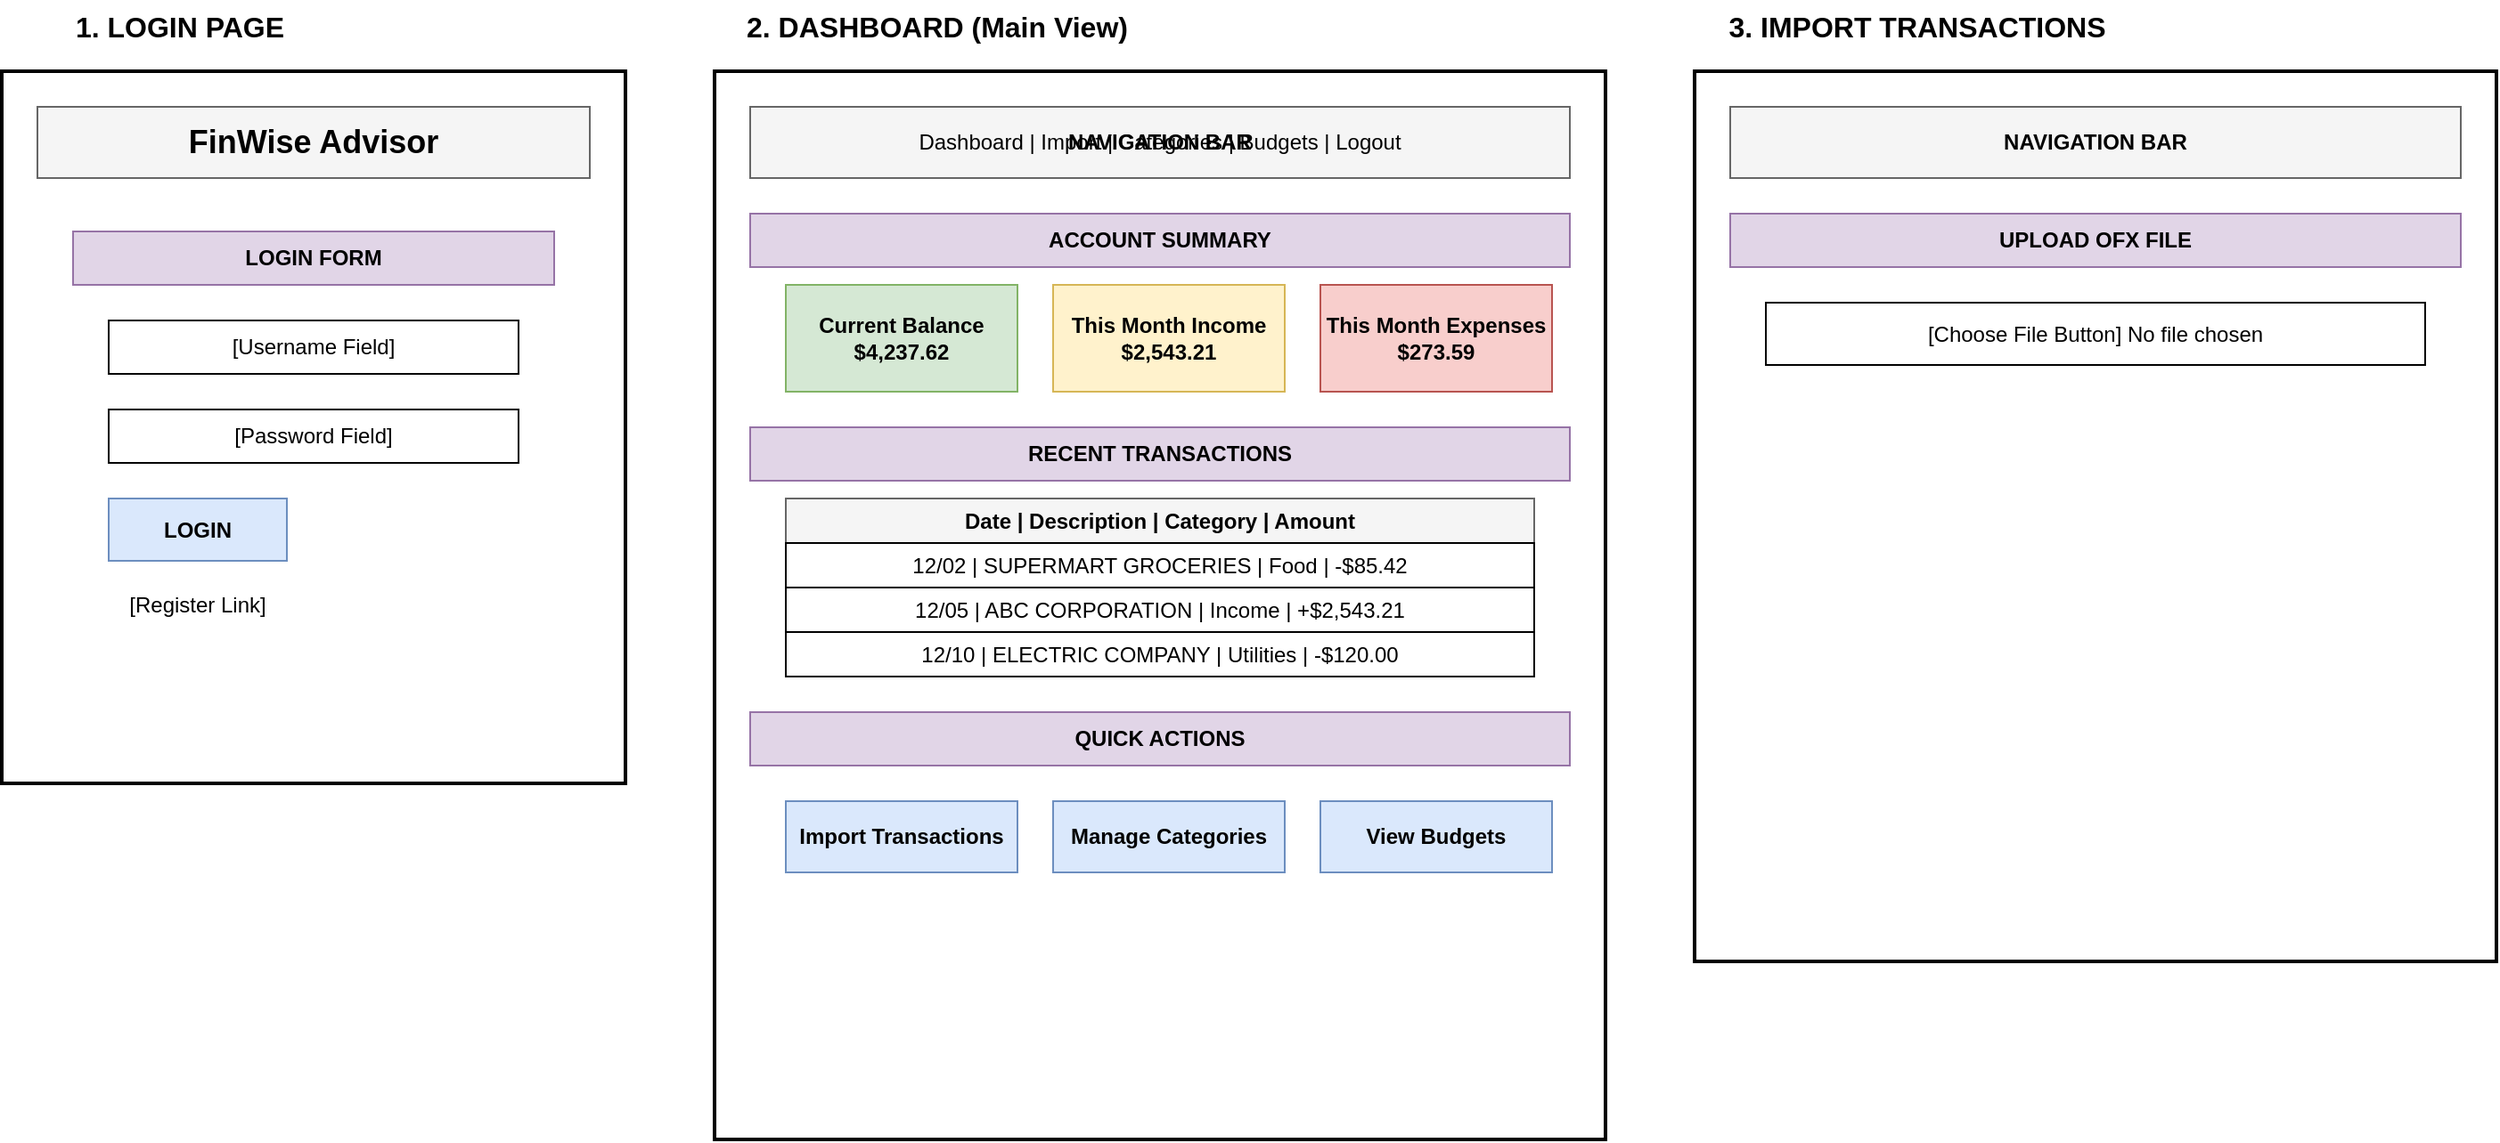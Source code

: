 <mxfile version="22.0.0">
  <diagram name="Wireframes - FinWise Advisor" id="wireframes">
    <mxGraphModel dx="1800" dy="1200" grid="1" gridSize="10" guides="1" tooltips="1" connect="1" arrows="1" fold="1" page="1" pageScale="1" pageWidth="1600" pageHeight="2400" math="0" shadow="0">
      <root>
        <mxCell id="0" />
        <mxCell id="1" parent="0" />
        
        <!-- WIREFRAME 1: LOGIN PAGE -->
        <mxCell id="login-frame" value="1. LOGIN PAGE" style="text;html=1;strokeColor=none;fillColor=none;align=center;verticalAlign=middle;whiteSpace=wrap;rounded=0;fontStyle=1;fontSize=16;" vertex="1" parent="1">
          <mxGeometry x="50" y="20" width="200" height="30" as="geometry" />
        </mxCell>
        
        <mxCell id="login-container" value="" style="rounded=0;whiteSpace=wrap;html=1;fillColor=none;strokeColor=#000000;strokeWidth=2;" vertex="1" parent="1">
          <mxGeometry x="50" y="60" width="350" height="400" as="geometry" />
        </mxCell>
        
        <mxCell id="login-header" value="FinWise Advisor" style="rounded=0;whiteSpace=wrap;html=1;fillColor=#f5f5f5;strokeColor=#666666;fontStyle=1;fontSize=18;" vertex="1" parent="1">
          <mxGeometry x="70" y="80" width="310" height="40" as="geometry" />
        </mxCell>
        
        <mxCell id="login-form" value="LOGIN FORM" style="rounded=0;whiteSpace=wrap;html=1;fillColor=#e1d5e7;strokeColor=#9673a6;fontStyle=1;" vertex="1" parent="1">
          <mxGeometry x="90" y="150" width="270" height="30" as="geometry" />
        </mxCell>
        
        <mxCell id="username-field" value="[Username Field]" style="rounded=0;whiteSpace=wrap;html=1;fillColor=#ffffff;strokeColor=#000000;" vertex="1" parent="1">
          <mxGeometry x="110" y="200" width="230" height="30" as="geometry" />
        </mxCell>
        
        <mxCell id="password-field" value="[Password Field]" style="rounded=0;whiteSpace=wrap;html=1;fillColor=#ffffff;strokeColor=#000000;" vertex="1" parent="1">
          <mxGeometry x="110" y="250" width="230" height="30" as="geometry" />
        </mxCell>
        
        <mxCell id="login-button" value="LOGIN" style="rounded=0;whiteSpace=wrap;html=1;fillColor=#dae8fc;strokeColor=#6c8ebf;fontStyle=1;" vertex="1" parent="1">
          <mxGeometry x="110" y="300" width="100" height="35" as="geometry" />
        </mxCell>
        
        <mxCell id="register-link" value="[Register Link]" style="text;html=1;strokeColor=none;fillColor=none;align=center;verticalAlign=middle;whiteSpace=wrap;rounded=0;textDecoration=underline;" vertex="1" parent="1">
          <mxGeometry x="110" y="350" width="100" height="20" as="geometry" />
        </mxCell>
        
        <!-- WIREFRAME 2: DASHBOARD -->
        <mxCell id="dashboard-frame" value="2. DASHBOARD (Main View)" style="text;html=1;strokeColor=none;fillColor=none;align=center;verticalAlign=middle;whiteSpace=wrap;rounded=0;fontStyle=1;fontSize=16;" vertex="1" parent="1">
          <mxGeometry x="450" y="20" width="250" height="30" as="geometry" />
        </mxCell>
        
        <mxCell id="dashboard-container" value="" style="rounded=0;whiteSpace=wrap;html=1;fillColor=none;strokeColor=#000000;strokeWidth=2;" vertex="1" parent="1">
          <mxGeometry x="450" y="60" width="500" height="600" as="geometry" />
        </mxCell>
        
        <!-- Navigation Header -->
        <mxCell id="nav-header" value="NAVIGATION BAR" style="rounded=0;whiteSpace=wrap;html=1;fillColor=#f5f5f5;strokeColor=#666666;fontStyle=1;" vertex="1" parent="1">
          <mxGeometry x="470" y="80" width="460" height="40" as="geometry" />
        </mxCell>
        
        <mxCell id="nav-links" value="Dashboard | Import | Categories | Budgets | Logout" style="text;html=1;strokeColor=none;fillColor=none;align=center;verticalAlign=middle;whiteSpace=wrap;rounded=0;" vertex="1" parent="1">
          <mxGeometry x="490" y="85" width="420" height="30" as="geometry" />
        </mxCell>
        
        <!-- Summary Cards -->
        <mxCell id="summary-title" value="ACCOUNT SUMMARY" style="rounded=0;whiteSpace=wrap;html=1;fillColor=#e1d5e7;strokeColor=#9673a6;fontStyle=1;" vertex="1" parent="1">
          <mxGeometry x="470" y="140" width="460" height="30" as="geometry" />
        </mxCell>
        
        <mxCell id="balance-card" value="Current Balance&#xa;$4,237.62" style="rounded=0;whiteSpace=wrap;html=1;fillColor=#d5e8d4;strokeColor=#82b366;fontStyle=1;" vertex="1" parent="1">
          <mxGeometry x="490" y="180" width="130" height="60" as="geometry" />
        </mxCell>
        
        <mxCell id="income-card" value="This Month Income&#xa;$2,543.21" style="rounded=0;whiteSpace=wrap;html=1;fillColor=#fff2cc;strokeColor=#d6b656;fontStyle=1;" vertex="1" parent="1">
          <mxGeometry x="640" y="180" width="130" height="60" as="geometry" />
        </mxCell>
        
        <mxCell id="expenses-card" value="This Month Expenses&#xa;$273.59" style="rounded=0;whiteSpace=wrap;html=1;fillColor=#f8cecc;strokeColor=#b85450;fontStyle=1;" vertex="1" parent="1">
          <mxGeometry x="790" y="180" width="130" height="60" as="geometry" />
        </mxCell>
        
        <!-- Recent Transactions -->
        <mxCell id="transactions-title" value="RECENT TRANSACTIONS" style="rounded=0;whiteSpace=wrap;html=1;fillColor=#e1d5e7;strokeColor=#9673a6;fontStyle=1;" vertex="1" parent="1">
          <mxGeometry x="470" y="260" width="460" height="30" as="geometry" />
        </mxCell>
        
        <mxCell id="transaction-header" value="Date | Description | Category | Amount" style="rounded=0;whiteSpace=wrap;html=1;fillColor=#f5f5f5;strokeColor=#666666;fontStyle=1;" vertex="1" parent="1">
          <mxGeometry x="490" y="300" width="420" height="25" as="geometry" />
        </mxCell>
        
        <mxCell id="transaction-1" value="12/02 | SUPERMART GROCERIES | Food | -$85.42" style="rounded=0;whiteSpace=wrap;html=1;fillColor=#ffffff;strokeColor=#000000;" vertex="1" parent="1">
          <mxGeometry x="490" y="325" width="420" height="25" as="geometry" />
        </mxCell>
        
        <mxCell id="transaction-2" value="12/05 | ABC CORPORATION | Income | +$2,543.21" style="rounded=0;whiteSpace=wrap;html=1;fillColor=#ffffff;strokeColor=#000000;" vertex="1" parent="1">
          <mxGeometry x="490" y="350" width="420" height="25" as="geometry" />
        </mxCell>
        
        <mxCell id="transaction-3" value="12/10 | ELECTRIC COMPANY | Utilities | -$120.00" style="rounded=0;whiteSpace=wrap;html=1;fillColor=#ffffff;strokeColor=#000000;" vertex="1" parent="1">
          <mxGeometry x="490" y="375" width="420" height="25" as="geometry" />
        </mxCell>
        
        <!-- Quick Actions -->
        <mxCell id="actions-title" value="QUICK ACTIONS" style="rounded=0;whiteSpace=wrap;html=1;fillColor=#e1d5e7;strokeColor=#9673a6;fontStyle=1;" vertex="1" parent="1">
          <mxGeometry x="470" y="420" width="460" height="30" as="geometry" />
        </mxCell>
        
        <mxCell id="import-btn" value="Import Transactions" style="rounded=0;whiteSpace=wrap;html=1;fillColor=#dae8fc;strokeColor=#6c8ebf;fontStyle=1;" vertex="1" parent="1">
          <mxGeometry x="490" y="470" width="130" height="40" as="geometry" />
        </mxCell>
        
        <mxCell id="categories-btn" value="Manage Categories" style="rounded=0;whiteSpace=wrap;html=1;fillColor=#dae8fc;strokeColor=#6c8ebf;fontStyle=1;" vertex="1" parent="1">
          <mxGeometry x="640" y="470" width="130" height="40" as="geometry" />
        </mxCell>
        
        <mxCell id="budgets-btn" value="View Budgets" style="rounded=0;whiteSpace=wrap;html=1;fillColor=#dae8fc;strokeColor=#6c8ebf;fontStyle=1;" vertex="1" parent="1">
          <mxGeometry x="790" y="470" width="130" height="40" as="geometry" />
        </mxCell>
        
        <!-- WIREFRAME 3: IMPORT TRANSACTIONS -->
        <mxCell id="import-frame" value="3. IMPORT TRANSACTIONS" style="text;html=1;strokeColor=none;fillColor=none;align=center;verticalAlign=middle;whiteSpace=wrap;rounded=0;fontStyle=1;fontSize=16;" vertex="1" parent="1">
          <mxGeometry x="1000" y="20" width="250" height="30" as="geometry" />
        </mxCell>
        
        <mxCell id="import-container" value="" style="rounded=0;whiteSpace=wrap;html=1;fillColor=none;strokeColor=#000000;strokeWidth=2;" vertex="1" parent="1">
          <mxGeometry x="1000" y="60" width="450" height="500" as="geometry" />
        </mxCell>
        
        <!-- Navigation Header -->
        <mxCell id="import-nav" value="NAVIGATION BAR" style="rounded=0;whiteSpace=wrap;html=1;fillColor=#f5f5f5;strokeColor=#666666;fontStyle=1;" vertex="1" parent="1">
          <mxGeometry x="1020" y="80" width="410" height="40" as="geometry" />
        </mxCell>
        
        <!-- File Upload Section -->
        <mxCell id="upload-title" value="UPLOAD OFX FILE" style="rounded=0;whiteSpace=wrap;html=1;fillColor=#e1d5e7;strokeColor=#9673a6;fontStyle=1;" vertex="1" parent="1">
          <mxGeometry x="1020" y="140" width="410" height="30" as="geometry" />
        </mxCell>
        
        <mxCell id="file-input" value="[Choose File Button] No file chosen" style="rounded=0;whiteSpace=wrap;html=1;fillColor=#ffffff;strokeColor=#000000;" vertex="1" parent="1">
          <mxGeometry x="1040" y="190" width="370" height="35" as="geometry" />
        </mxCell>
        
        <mxCell id="upload-btn" value="UPLOAD & PREVIEW" style="rounded=0;whiteSpace=wrap;html=1;fillColor=#dae8fc;strokeColor=#6c8ebf;fontStyle=1;" vertex="1" parent="1">
          <mxGeometry x="1040" y="245" width="150" height="35" as="geometry" />
        </mxCell>
        
        <!-- Preview Section -->
        <mxCell id="preview-title" value="TRANSACTION PREVIEW" style="rounded=0;whiteSpace=wrap;html=1;fillColor=#e1d5e7;strokeColor=#9673a6;fontStyle=1;" vertex="1" parent="1">
          <mxGeometry x="1020" y="300" width="410" height="30" as="geometry" />
        </mxCell>
        
        <mxCell id="preview-header" value="☑ Select | Date | Description | Amount" style="rounded=0;whiteSpace=wrap;html=1;fillColor=#f5f5f5;strokeColor=#666666;fontStyle=1;" vertex="1" parent="1">
          <mxGeometry x="1040" y="340" width="370" height="25" as="geometry" />
        </mxCell>
        
        <mxCell id="preview-1" value="☑ | 12/02 | SUPERMART GROCERIES | -$85.42" style="rounded=0;whiteSpace=wrap;html=1;fillColor=#ffffff;strokeColor=#000000;" vertex="1" parent="1">
          <mxGeometry x="1040" y="365" width="370" height="25" as="geometry" />
        </mxCell>
        
        <mxCell id="preview-2" value="☑ | 12/05 | ABC CORPORATION | +$2,543.21" style="rounded=0;whiteSpace=wrap;html=1;fillColor=#ffffff;strokeColor=#000000;" vertex="1" parent="1">
          <mxGeometry x="1040" y="390" width="370" height="25" as="geometry" />
        </mxCell>
        
        <mxCell id="import-final-btn" value="IMPORT SELECTED" style="rounded=0;whiteSpace=wrap;html=1;fillColor=#d5e8d4;strokeColor=#82b366;fontStyle=1;" vertex="1" parent="1">
          <mxGeometry x="1040" y="440" width="150" height="35" as="geometry" />
        </mxCell>
        
        <!-- WIREFRAME 4: CATEGORIES MANAGEMENT -->
        <mxCell id="categories-frame" value="4. CATEGORIES MANAGEMENT" style="text;html=1;strokeColor=none;fillColor=none;align=center;verticalAlign=middle;whiteSpace=wrap;rounded=0;fontStyle=1;fontSize=16;" vertex="1" parent="1">
          <mxGeometry x="50" y="500" width="280" height="30" as="geometry" />
        </mxCell>
        
        <mxCell id="categories-container" value="" style="rounded=0;whiteSpace=wrap;html=1;fillColor=none;strokeColor=#000000;strokeWidth=2;" vertex="1" parent="1">
          <mxGeometry x="50" y="540" width="500" height="500" as="geometry" />
        </mxCell>
        
        <!-- Navigation -->
        <mxCell id="cat-nav" value="NAVIGATION BAR" style="rounded=0;whiteSpace=wrap;html=1;fillColor=#f5f5f5;strokeColor=#666666;fontStyle=1;" vertex="1" parent="1">
          <mxGeometry x="70" y="560" width="460" height="40" as="geometry" />
        </mxCell>
        
        <!-- Categories List -->
        <mxCell id="cat-list-title" value="EXPENSE CATEGORIES" style="rounded=0;whiteSpace=wrap;html=1;fillColor=#e1d5e7;strokeColor=#9673a6;fontStyle=1;" vertex="1" parent="1">
          <mxGeometry x="70" y="620" width="460" height="30" as="geometry" />
        </mxCell>
        
        <mxCell id="cat-header" value="Category Name | Color | Actions" style="rounded=0;whiteSpace=wrap;html=1;fillColor=#f5f5f5;strokeColor=#666666;fontStyle=1;" vertex="1" parent="1">
          <mxGeometry x="90" y="660" width="420" height="25" as="geometry" />
        </mxCell>
        
        <mxCell id="cat-food" value="Food & Dining | 🟢 | [Edit] [Delete]" style="rounded=0;whiteSpace=wrap;html=1;fillColor=#ffffff;strokeColor=#000000;" vertex="1" parent="1">
          <mxGeometry x="90" y="685" width="420" height="25" as="geometry" />
        </mxCell>
        
        <mxCell id="cat-utilities" value="Utilities | 🔵 | [Edit] [Delete]" style="rounded=0;whiteSpace=wrap;html=1;fillColor=#ffffff;strokeColor=#000000;" vertex="1" parent="1">
          <mxGeometry x="90" y="710" width="420" height="25" as="geometry" />
        </mxCell>
        
        <mxCell id="cat-transport" value="Transportation | 🟡 | [Edit] [Delete]" style="rounded=0;whiteSpace=wrap;html=1;fillColor=#ffffff;strokeColor=#000000;" vertex="1" parent="1">
          <mxGeometry x="90" y="735" width="420" height="25" as="geometry" />
        </mxCell>
        
        <!-- Add New Category -->
        <mxCell id="add-cat-title" value="ADD NEW CATEGORY" style="rounded=0;whiteSpace=wrap;html=1;fillColor=#e1d5e7;strokeColor=#9673a6;fontStyle=1;" vertex="1" parent="1">
          <mxGeometry x="70" y="780" width="460" height="30" as="geometry" />
        </mxCell>
        
        <mxCell id="cat-name-input" value="[Category Name Input]" style="rounded=0;whiteSpace=wrap;html=1;fillColor=#ffffff;strokeColor=#000000;" vertex="1" parent="1">
          <mxGeometry x="90" y="820" width="200" height="30" as="geometry" />
        </mxCell>
        
        <mxCell id="cat-color-picker" value="[Color Picker]" style="rounded=0;whiteSpace=wrap;html=1;fillColor=#ffffff;strokeColor=#000000;" vertex="1" parent="1">
          <mxGeometry x="310" y="820" width="100" height="30" as="geometry" />
        </mxCell>
        
        <mxCell id="add-cat-btn" value="ADD CATEGORY" style="rounded=0;whiteSpace=wrap;html=1;fillColor=#d5e8d4;strokeColor=#82b366;fontStyle=1;" vertex="1" parent="1">
          <mxGeometry x="90" y="870" width="120" height="35" as="geometry" />
        </mxCell>
        
        <!-- WIREFRAME 5: BUDGETS VIEW -->
        <mxCell id="budgets-frame" value="5. BUDGETS VIEW" style="text;html=1;strokeColor=none;fillColor=none;align=center;verticalAlign=middle;whiteSpace=wrap;rounded=0;fontStyle=1;fontSize=16;" vertex="1" parent="1">
          <mxGeometry x="600" y="500" width="200" height="30" as="geometry" />
        </mxCell>
        
        <mxCell id="budgets-container" value="" style="rounded=0;whiteSpace=wrap;html=1;fillColor=none;strokeColor=#000000;strokeWidth=2;" vertex="1" parent="1">
          <mxGeometry x="600" y="540" width="500" height="600" as="geometry" />
        </mxCell>
        
        <!-- Navigation -->
        <mxCell id="budget-nav" value="NAVIGATION BAR" style="rounded=0;whiteSpace=wrap;html=1;fillColor=#f5f5f5;strokeColor=#666666;fontStyle=1;" vertex="1" parent="1">
          <mxGeometry x="620" y="560" width="460" height="40" as="geometry" />
        </mxCell>
        
        <!-- Monthly Overview -->
        <mxCell id="budget-overview" value="MONTHLY BUDGET OVERVIEW - December 2024" style="rounded=0;whiteSpace=wrap;html=1;fillColor=#e1d5e7;strokeColor=#9673a6;fontStyle=1;" vertex="1" parent="1">
          <mxGeometry x="620" y="620" width="460" height="30" as="geometry" />
        </mxCell>
        
        <!-- Budget Categories -->
        <mxCell id="budget-header" value="Category | Budget | Spent | Remaining | Progress" style="rounded=0;whiteSpace=wrap;html=1;fillColor=#f5f5f5;strokeColor=#666666;fontStyle=1;" vertex="1" parent="1">
          <mxGeometry x="640" y="670" width="420" height="25" as="geometry" />
        </mxCell>
        
        <mxCell id="budget-food" value="Food | $300 | $85.42 | $214.58 | ████░░░░░░ 28%" style="rounded=0;whiteSpace=wrap;html=1;fillColor=#ffffff;strokeColor=#000000;" vertex="1" parent="1">
          <mxGeometry x="640" y="695" width="420" height="30" as="geometry" />
        </mxCell>
        
        <mxCell id="budget-utilities" value="Utilities | $200 | $120.00 | $80.00 | ██████░░░░ 60%" style="rounded=0;whiteSpace=wrap;html=1;fillColor=#ffffff;strokeColor=#000000;" vertex="1" parent="1">
          <mxGeometry x="640" y="725" width="420" height="30" as="geometry" />
        </mxCell>
        
        <mxCell id="budget-transport" value="Transport | $150 | $45.67 | $104.33 | ███░░░░░░░ 30%" style="rounded=0;whiteSpace=wrap;html=1;fillColor=#ffffff;strokeColor=#000000;" vertex="1" parent="1">
          <mxGeometry x="640" y="755" width="420" height="30" as="geometry" />
        </mxCell>
        
        <!-- Total Summary -->
        <mxCell id="budget-total" value="TOTAL: $650 budgeted | $251.09 spent | $398.91 remaining" style="rounded=0;whiteSpace=wrap;html=1;fillColor=#d5e8d4;strokeColor=#82b366;fontStyle=1;" vertex="1" parent="1">
          <mxGeometry x="620" y="800" width="460" height="40" as="geometry" />
        </mxCell>
        
        <!-- Budget Actions -->
        <mxCell id="budget-actions" value="BUDGET ACTIONS" style="rounded=0;whiteSpace=wrap;html=1;fillColor=#e1d5e7;strokeColor=#9673a6;fontStyle=1;" vertex="1" parent="1">
          <mxGeometry x="620" y="860" width="460" height="30" as="geometry" />
        </mxCell>
        
        <mxCell id="new-budget-btn" value="Create New Budget" style="rounded=0;whiteSpace=wrap;html=1;fillColor=#dae8fc;strokeColor=#6c8ebf;fontStyle=1;" vertex="1" parent="1">
          <mxGeometry x="640" y="910" width="130" height="35" as="geometry" />
        </mxCell>
        
        <mxCell id="edit-budget-btn" value="Edit Budgets" style="rounded=0;whiteSpace=wrap;html=1;fillColor=#dae8fc;strokeColor=#6c8ebf;fontStyle=1;" vertex="1" parent="1">
          <mxGeometry x="790" y="910" width="130" height="35" as="geometry" />
        </mxCell>
        
        <!-- Notes Section -->
        <mxCell id="notes-title" value="WIREFRAME NOTES" style="text;html=1;strokeColor=none;fillColor=none;align=left;verticalAlign=middle;whiteSpace=wrap;rounded=0;fontStyle=1;fontSize=14;" vertex="1" parent="1">
          <mxGeometry x="50" y="1200" width="200" height="30" as="geometry" />
        </mxCell>
        
        <mxCell id="notes-content" value="What: Main content groups identified&#xa;- User authentication (login/register)&#xa;- Financial dashboard with summary cards&#xa;- Transaction management (import, view, categorize)&#xa;- Category management (CRUD operations)&#xa;- Budget tracking and visualization&#xa;&#xa;Where: Information structure&#xa;- Header navigation consistent across all pages&#xa;- Main content area with clear sections&#xa;- Action buttons prominently placed&#xa;- Data tables for transactions and categories&#xa;&#xa;How: User interface interactions&#xa;- Form-based inputs for login and data entry&#xa;- File upload interface for OFX imports&#xa;- Checkbox selection for transaction importing&#xa;- CRUD operations with edit/delete buttons&#xa;- Visual progress bars for budget tracking&#xa;- Color-coded categories and status indicators" style="text;html=1;strokeColor=#000000;fillColor=#f5f5f5;align=left;verticalAlign=top;whiteSpace=wrap;rounded=0;fontSize=12;" vertex="1" parent="1">
          <mxGeometry x="50" y="1240" width="600" height="300" as="geometry" />
        </mxCell>
        
      </root>
    </mxGraphModel>
  </diagram>
</mxfile>